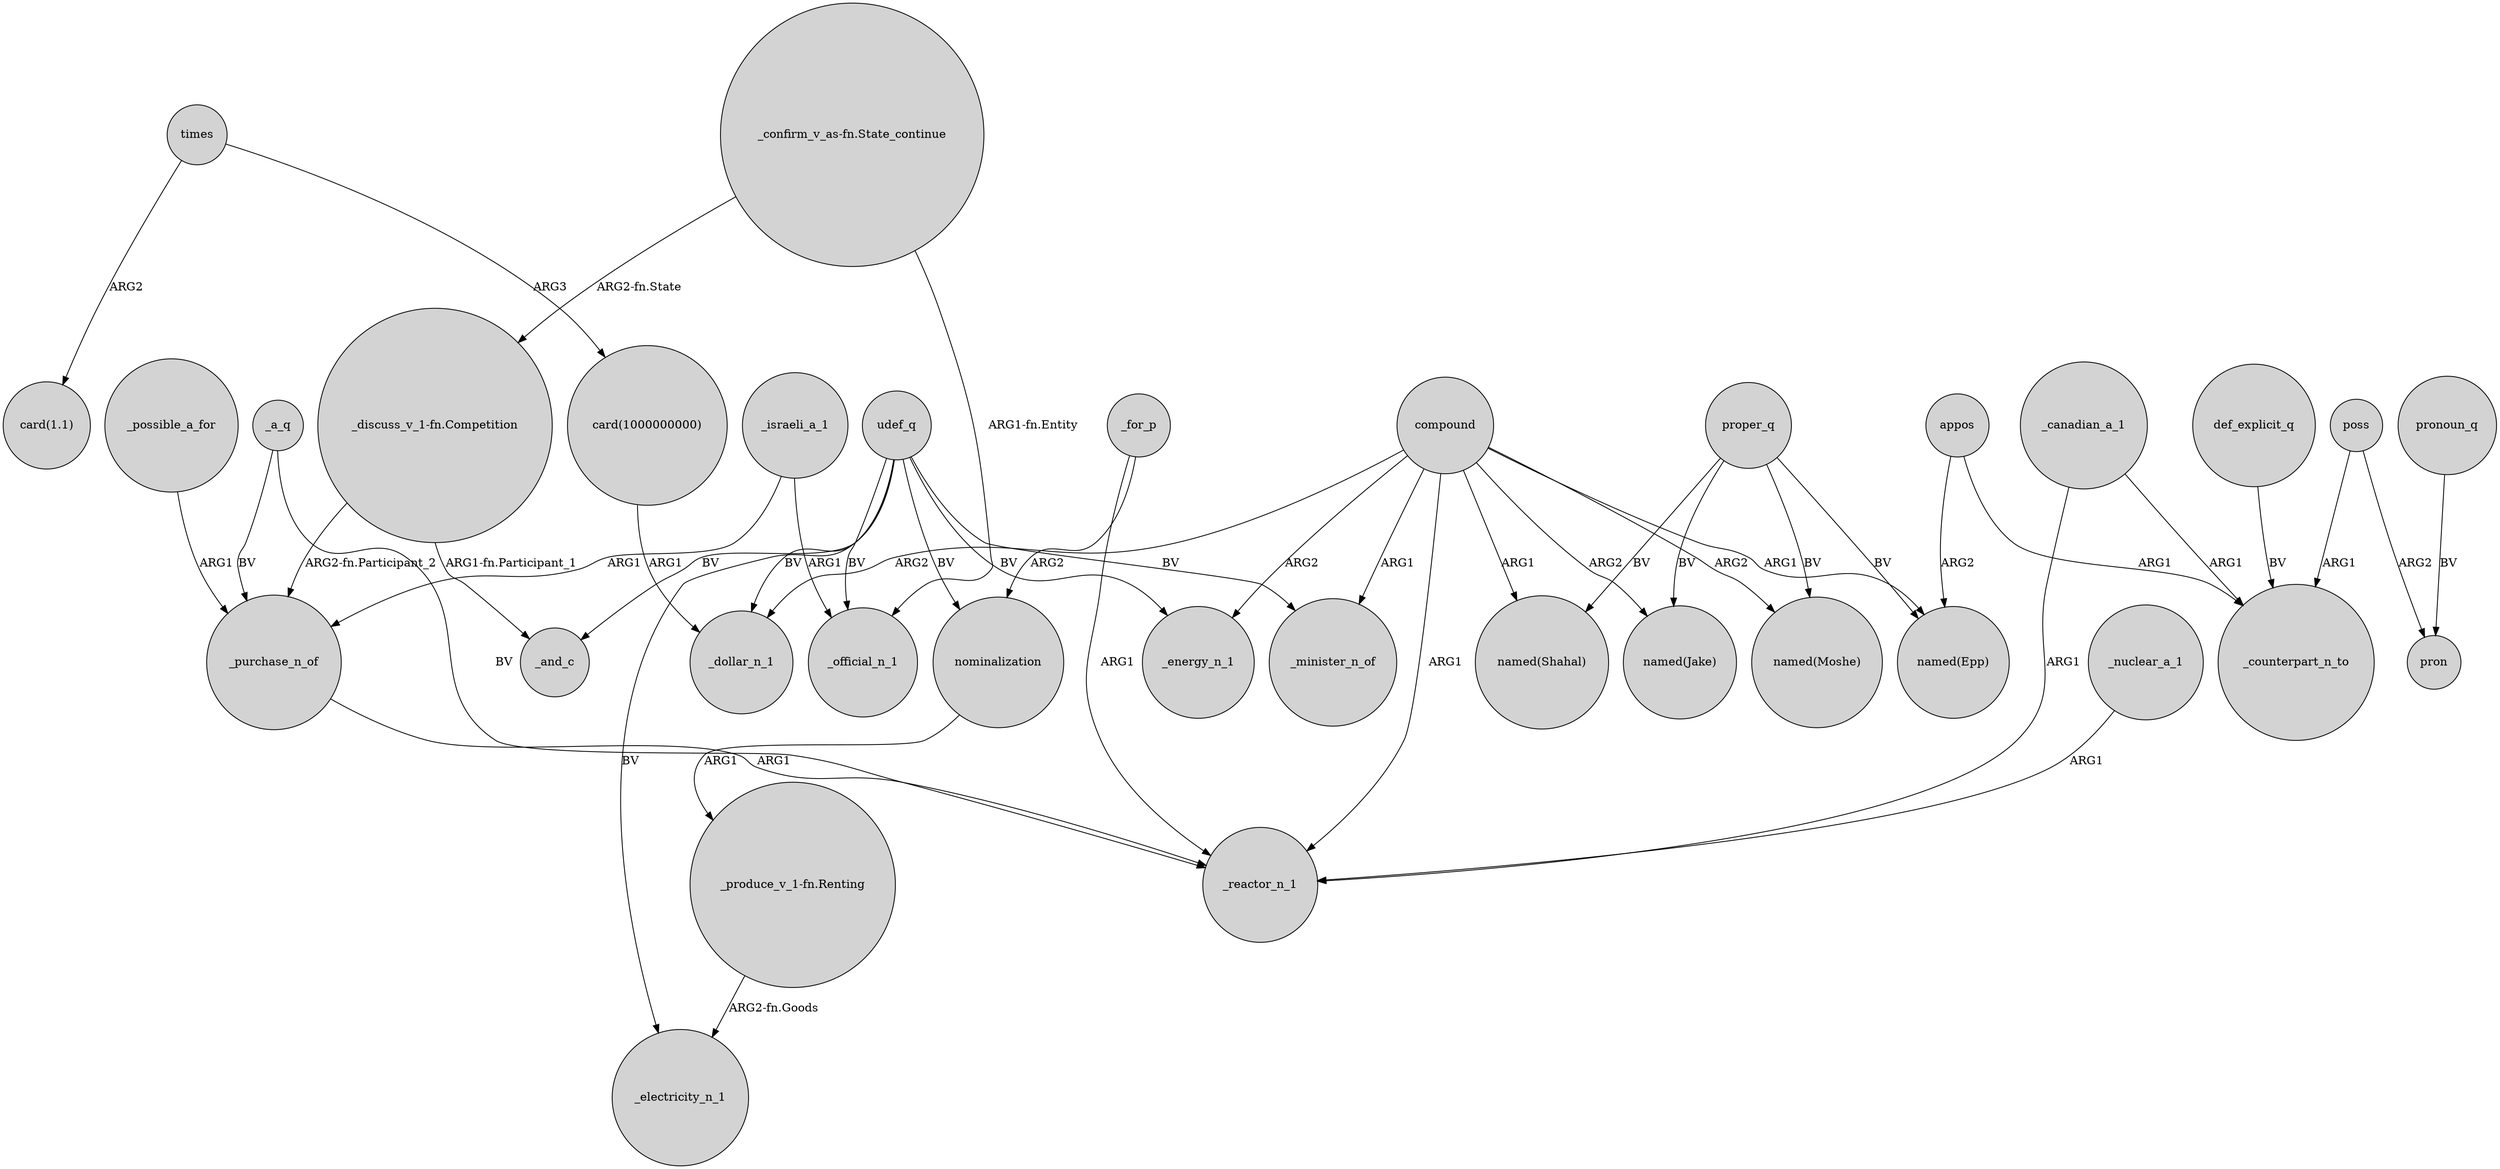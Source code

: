 digraph {
	node [shape=circle style=filled]
	"card(1000000000)" -> _dollar_n_1 [label=ARG1]
	_purchase_n_of -> _reactor_n_1 [label=ARG1]
	_canadian_a_1 -> _counterpart_n_to [label=ARG1]
	compound -> "named(Jake)" [label=ARG2]
	_a_q -> _reactor_n_1 [label=BV]
	"_discuss_v_1-fn.Competition" -> _purchase_n_of [label="ARG2-fn.Participant_2"]
	_israeli_a_1 -> _official_n_1 [label=ARG1]
	udef_q -> nominalization [label=BV]
	udef_q -> _electricity_n_1 [label=BV]
	appos -> "named(Epp)" [label=ARG2]
	compound -> _dollar_n_1 [label=ARG2]
	proper_q -> "named(Shahal)" [label=BV]
	times -> "card(1000000000)" [label=ARG3]
	udef_q -> _and_c [label=BV]
	compound -> "named(Shahal)" [label=ARG1]
	_for_p -> _reactor_n_1 [label=ARG1]
	compound -> "named(Epp)" [label=ARG1]
	pronoun_q -> pron [label=BV]
	poss -> pron [label=ARG2]
	"_discuss_v_1-fn.Competition" -> _and_c [label="ARG1-fn.Participant_1"]
	udef_q -> _energy_n_1 [label=BV]
	compound -> _reactor_n_1 [label=ARG1]
	times -> "card(1.1)" [label=ARG2]
	appos -> _counterpart_n_to [label=ARG1]
	udef_q -> _dollar_n_1 [label=BV]
	nominalization -> "_produce_v_1-fn.Renting" [label=ARG1]
	_for_p -> nominalization [label=ARG2]
	proper_q -> "named(Jake)" [label=BV]
	"_confirm_v_as-fn.State_continue" -> "_discuss_v_1-fn.Competition" [label="ARG2-fn.State"]
	_a_q -> _purchase_n_of [label=BV]
	udef_q -> _minister_n_of [label=BV]
	poss -> _counterpart_n_to [label=ARG1]
	"_confirm_v_as-fn.State_continue" -> _official_n_1 [label="ARG1-fn.Entity"]
	udef_q -> _official_n_1 [label=BV]
	proper_q -> "named(Epp)" [label=BV]
	"_produce_v_1-fn.Renting" -> _electricity_n_1 [label="ARG2-fn.Goods"]
	compound -> "named(Moshe)" [label=ARG2]
	proper_q -> "named(Moshe)" [label=BV]
	compound -> _energy_n_1 [label=ARG2]
	_nuclear_a_1 -> _reactor_n_1 [label=ARG1]
	_possible_a_for -> _purchase_n_of [label=ARG1]
	_canadian_a_1 -> _reactor_n_1 [label=ARG1]
	def_explicit_q -> _counterpart_n_to [label=BV]
	_israeli_a_1 -> _purchase_n_of [label=ARG1]
	compound -> _minister_n_of [label=ARG1]
}
